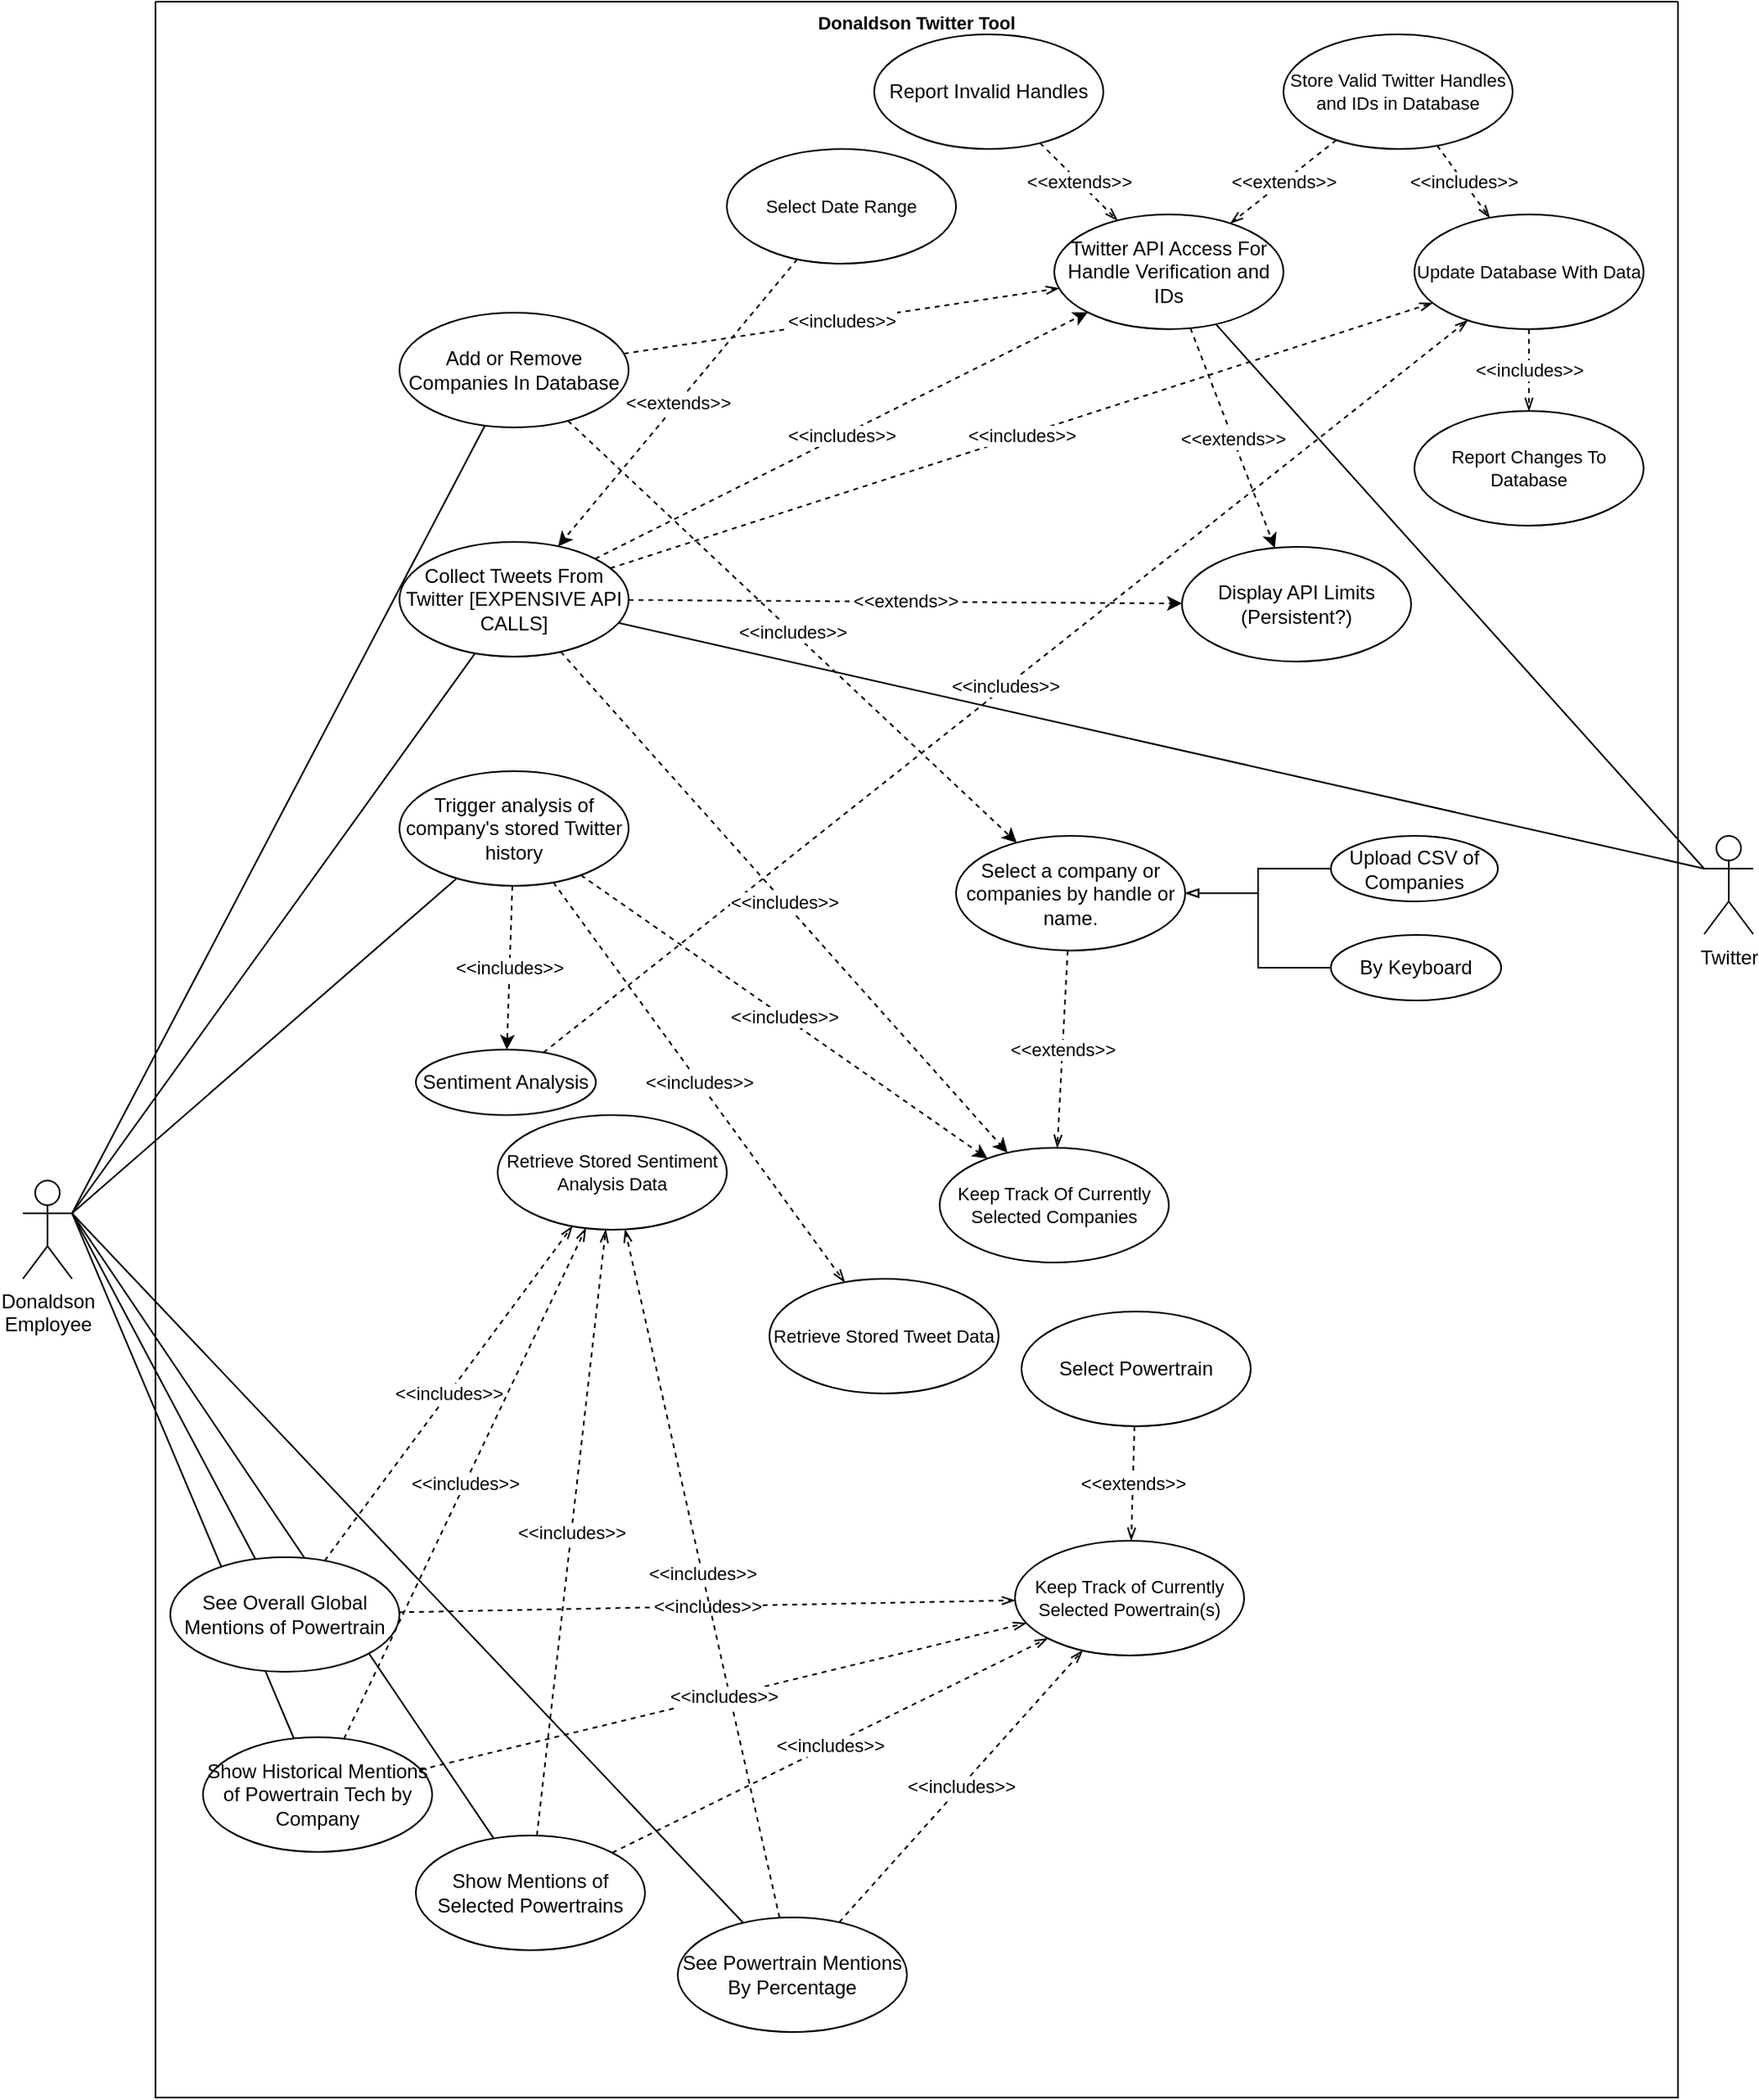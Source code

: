 <mxfile version="20.4.0" type="github">
  <diagram id="C5RBs43oDa-KdzZeNtuy" name="Page-1">
    <mxGraphModel dx="3671" dy="2711" grid="1" gridSize="10" guides="1" tooltips="1" connect="1" arrows="1" fold="1" page="1" pageScale="1" pageWidth="827" pageHeight="1169" math="0" shadow="0">
      <root>
        <mxCell id="WIyWlLk6GJQsqaUBKTNV-0" />
        <mxCell id="WIyWlLk6GJQsqaUBKTNV-1" parent="WIyWlLk6GJQsqaUBKTNV-0" />
        <mxCell id="EWG7cu__D6KZ0yjpO-NT-16" value="Donaldson Twitter Tool" style="swimlane;startSize=0;fontSize=11;container=0;verticalAlign=top;" parent="WIyWlLk6GJQsqaUBKTNV-1" vertex="1">
          <mxGeometry x="-119" y="-90" width="930" height="1280" as="geometry" />
        </mxCell>
        <mxCell id="4H2aXtTbELUpke0D4KSC-15" value="&amp;lt;&amp;lt;includes&amp;gt;&amp;gt;" style="edgeStyle=none;rounded=0;orthogonalLoop=1;jettySize=auto;html=1;endArrow=classic;endFill=1;dashed=1;" parent="WIyWlLk6GJQsqaUBKTNV-1" source="yqF-D2ozc9erd8Vr5AWP-8" target="yqF-D2ozc9erd8Vr5AWP-15" edge="1">
          <mxGeometry relative="1" as="geometry" />
        </mxCell>
        <mxCell id="EWG7cu__D6KZ0yjpO-NT-9" value="&amp;lt;&amp;lt;includes&amp;gt;&amp;gt;" style="edgeStyle=none;rounded=0;orthogonalLoop=1;jettySize=auto;html=1;fontSize=11;endArrow=openThin;endFill=0;dashed=1;" parent="WIyWlLk6GJQsqaUBKTNV-1" source="yqF-D2ozc9erd8Vr5AWP-8" target="4H2aXtTbELUpke0D4KSC-18" edge="1">
          <mxGeometry relative="1" as="geometry" />
        </mxCell>
        <mxCell id="yqF-D2ozc9erd8Vr5AWP-8" value="Add or Remove Companies In Database" style="ellipse;whiteSpace=wrap;html=1;container=0;" parent="WIyWlLk6GJQsqaUBKTNV-1" vertex="1">
          <mxGeometry x="30" y="100" width="140" height="70" as="geometry" />
        </mxCell>
        <mxCell id="4H2aXtTbELUpke0D4KSC-1" value="&amp;lt;&amp;lt;includes&amp;gt;&amp;gt;" style="edgeStyle=none;rounded=0;orthogonalLoop=1;jettySize=auto;html=1;endArrow=classic;endFill=1;dashed=1;" parent="WIyWlLk6GJQsqaUBKTNV-1" source="yqF-D2ozc9erd8Vr5AWP-9" target="EWG7cu__D6KZ0yjpO-NT-6" edge="1">
          <mxGeometry relative="1" as="geometry" />
        </mxCell>
        <mxCell id="B-5NMpNP-1XRMS3BvUQb-1" value="&amp;lt;&amp;lt;includes&amp;gt;&amp;gt;" style="rounded=0;orthogonalLoop=1;jettySize=auto;html=1;endArrow=classic;endFill=1;dashed=1;" parent="WIyWlLk6GJQsqaUBKTNV-1" source="yqF-D2ozc9erd8Vr5AWP-9" target="B-5NMpNP-1XRMS3BvUQb-0" edge="1">
          <mxGeometry relative="1" as="geometry" />
        </mxCell>
        <mxCell id="EWG7cu__D6KZ0yjpO-NT-43" value="&amp;lt;&amp;lt;includes&amp;gt;&amp;gt;" style="edgeStyle=none;rounded=0;orthogonalLoop=1;jettySize=auto;html=1;dashed=1;fontSize=11;endArrow=openThin;endFill=0;" parent="WIyWlLk6GJQsqaUBKTNV-1" source="yqF-D2ozc9erd8Vr5AWP-9" target="EWG7cu__D6KZ0yjpO-NT-42" edge="1">
          <mxGeometry relative="1" as="geometry" />
        </mxCell>
        <mxCell id="yqF-D2ozc9erd8Vr5AWP-9" value="Trigger analysis of company&#39;s stored Twitter history" style="ellipse;whiteSpace=wrap;html=1;container=0;" parent="WIyWlLk6GJQsqaUBKTNV-1" vertex="1">
          <mxGeometry x="30" y="380" width="140" height="70" as="geometry" />
        </mxCell>
        <mxCell id="yqF-D2ozc9erd8Vr5AWP-22" style="edgeStyle=none;rounded=0;orthogonalLoop=1;jettySize=auto;html=1;exitX=1;exitY=0.333;exitDx=0;exitDy=0;exitPerimeter=0;endArrow=none;endFill=0;" parent="WIyWlLk6GJQsqaUBKTNV-1" source="yqF-D2ozc9erd8Vr5AWP-14" target="yqF-D2ozc9erd8Vr5AWP-21" edge="1">
          <mxGeometry relative="1" as="geometry" />
        </mxCell>
        <mxCell id="yqF-D2ozc9erd8Vr5AWP-26" style="edgeStyle=none;rounded=0;orthogonalLoop=1;jettySize=auto;html=1;endArrow=none;endFill=0;exitX=1;exitY=0.333;exitDx=0;exitDy=0;exitPerimeter=0;" parent="WIyWlLk6GJQsqaUBKTNV-1" source="yqF-D2ozc9erd8Vr5AWP-14" target="yqF-D2ozc9erd8Vr5AWP-25" edge="1">
          <mxGeometry relative="1" as="geometry">
            <mxPoint x="120" y="570" as="sourcePoint" />
          </mxGeometry>
        </mxCell>
        <mxCell id="bpEnTO85A3lRVuqG_H-u-2" style="edgeStyle=none;rounded=0;orthogonalLoop=1;jettySize=auto;html=1;endArrow=none;endFill=0;exitX=1;exitY=0.333;exitDx=0;exitDy=0;exitPerimeter=0;" parent="WIyWlLk6GJQsqaUBKTNV-1" source="yqF-D2ozc9erd8Vr5AWP-14" target="yqF-D2ozc9erd8Vr5AWP-8" edge="1">
          <mxGeometry relative="1" as="geometry">
            <mxPoint x="120" y="570" as="sourcePoint" />
          </mxGeometry>
        </mxCell>
        <mxCell id="4H2aXtTbELUpke0D4KSC-0" style="rounded=0;orthogonalLoop=1;jettySize=auto;html=1;exitX=1;exitY=0.333;exitDx=0;exitDy=0;exitPerimeter=0;endArrow=none;endFill=0;" parent="WIyWlLk6GJQsqaUBKTNV-1" source="yqF-D2ozc9erd8Vr5AWP-14" target="yqF-D2ozc9erd8Vr5AWP-9" edge="1">
          <mxGeometry relative="1" as="geometry" />
        </mxCell>
        <mxCell id="4H2aXtTbELUpke0D4KSC-12" style="edgeStyle=none;rounded=0;orthogonalLoop=1;jettySize=auto;html=1;exitX=1;exitY=0.333;exitDx=0;exitDy=0;exitPerimeter=0;endArrow=none;endFill=0;" parent="WIyWlLk6GJQsqaUBKTNV-1" source="yqF-D2ozc9erd8Vr5AWP-14" target="4H2aXtTbELUpke0D4KSC-10" edge="1">
          <mxGeometry relative="1" as="geometry" />
        </mxCell>
        <mxCell id="yqF-D2ozc9erd8Vr5AWP-14" value="Donaldson &lt;br&gt;Employee" style="shape=umlActor;verticalLabelPosition=bottom;verticalAlign=top;html=1;container=0;" parent="WIyWlLk6GJQsqaUBKTNV-1" vertex="1">
          <mxGeometry x="-200" y="630" width="30" height="60" as="geometry" />
        </mxCell>
        <mxCell id="yqF-D2ozc9erd8Vr5AWP-18" style="edgeStyle=none;rounded=0;orthogonalLoop=1;jettySize=auto;html=1;endArrow=none;endFill=0;exitX=1;exitY=0.333;exitDx=0;exitDy=0;exitPerimeter=0;" parent="WIyWlLk6GJQsqaUBKTNV-1" source="yqF-D2ozc9erd8Vr5AWP-14" target="JQD5HLKf_-NcDHHPMRZI-0" edge="1">
          <mxGeometry relative="1" as="geometry">
            <mxPoint x="431.96" y="457.02" as="targetPoint" />
            <mxPoint x="130" y="570" as="sourcePoint" />
          </mxGeometry>
        </mxCell>
        <mxCell id="yqF-D2ozc9erd8Vr5AWP-24" style="edgeStyle=none;rounded=0;orthogonalLoop=1;jettySize=auto;html=1;exitX=1;exitY=0.333;exitDx=0;exitDy=0;endArrow=none;endFill=0;exitPerimeter=0;" parent="WIyWlLk6GJQsqaUBKTNV-1" source="yqF-D2ozc9erd8Vr5AWP-14" target="yqF-D2ozc9erd8Vr5AWP-23" edge="1">
          <mxGeometry relative="1" as="geometry" />
        </mxCell>
        <mxCell id="EWG7cu__D6KZ0yjpO-NT-26" value="&amp;lt;&amp;lt;includes&amp;gt;&amp;gt;" style="edgeStyle=none;rounded=0;orthogonalLoop=1;jettySize=auto;html=1;dashed=1;fontSize=11;endArrow=openThin;endFill=0;" parent="WIyWlLk6GJQsqaUBKTNV-1" source="yqF-D2ozc9erd8Vr5AWP-21" target="EWG7cu__D6KZ0yjpO-NT-22" edge="1">
          <mxGeometry relative="1" as="geometry" />
        </mxCell>
        <mxCell id="EWG7cu__D6KZ0yjpO-NT-35" value="&amp;lt;&amp;lt;includes&amp;gt;&amp;gt;" style="edgeStyle=none;rounded=0;orthogonalLoop=1;jettySize=auto;html=1;dashed=1;fontSize=11;endArrow=openThin;endFill=0;" parent="WIyWlLk6GJQsqaUBKTNV-1" source="yqF-D2ozc9erd8Vr5AWP-21" target="EWG7cu__D6KZ0yjpO-NT-33" edge="1">
          <mxGeometry relative="1" as="geometry" />
        </mxCell>
        <mxCell id="yqF-D2ozc9erd8Vr5AWP-21" value="Show Mentions of Selected Powertrains" style="ellipse;whiteSpace=wrap;html=1;container=0;" parent="WIyWlLk6GJQsqaUBKTNV-1" vertex="1">
          <mxGeometry x="40" y="1030" width="140" height="70" as="geometry" />
        </mxCell>
        <mxCell id="EWG7cu__D6KZ0yjpO-NT-25" value="&amp;lt;&amp;lt;includes&amp;gt;&amp;gt;" style="edgeStyle=none;rounded=0;orthogonalLoop=1;jettySize=auto;html=1;dashed=1;fontSize=11;endArrow=openThin;endFill=0;" parent="WIyWlLk6GJQsqaUBKTNV-1" source="yqF-D2ozc9erd8Vr5AWP-23" target="EWG7cu__D6KZ0yjpO-NT-22" edge="1">
          <mxGeometry relative="1" as="geometry" />
        </mxCell>
        <mxCell id="EWG7cu__D6KZ0yjpO-NT-37" value="&amp;lt;&amp;lt;includes&amp;gt;&amp;gt;" style="edgeStyle=none;rounded=0;orthogonalLoop=1;jettySize=auto;html=1;dashed=1;fontSize=11;endArrow=openThin;endFill=0;" parent="WIyWlLk6GJQsqaUBKTNV-1" source="yqF-D2ozc9erd8Vr5AWP-23" target="EWG7cu__D6KZ0yjpO-NT-33" edge="1">
          <mxGeometry relative="1" as="geometry" />
        </mxCell>
        <mxCell id="yqF-D2ozc9erd8Vr5AWP-23" value="See Overall Global Mentions of Powertrain" style="ellipse;whiteSpace=wrap;html=1;container=0;" parent="WIyWlLk6GJQsqaUBKTNV-1" vertex="1">
          <mxGeometry x="-110" y="860" width="140" height="70" as="geometry" />
        </mxCell>
        <mxCell id="EWG7cu__D6KZ0yjpO-NT-27" value="&amp;lt;&amp;lt;includes&amp;gt;&amp;gt;" style="edgeStyle=none;rounded=0;orthogonalLoop=1;jettySize=auto;html=1;dashed=1;fontSize=11;endArrow=openThin;endFill=0;" parent="WIyWlLk6GJQsqaUBKTNV-1" source="yqF-D2ozc9erd8Vr5AWP-25" target="EWG7cu__D6KZ0yjpO-NT-22" edge="1">
          <mxGeometry relative="1" as="geometry" />
        </mxCell>
        <mxCell id="EWG7cu__D6KZ0yjpO-NT-34" value="&amp;lt;&amp;lt;includes&amp;gt;&amp;gt;" style="edgeStyle=none;rounded=0;orthogonalLoop=1;jettySize=auto;html=1;dashed=1;fontSize=11;endArrow=openThin;endFill=0;" parent="WIyWlLk6GJQsqaUBKTNV-1" source="yqF-D2ozc9erd8Vr5AWP-25" target="EWG7cu__D6KZ0yjpO-NT-33" edge="1">
          <mxGeometry relative="1" as="geometry" />
        </mxCell>
        <mxCell id="yqF-D2ozc9erd8Vr5AWP-25" value="See Powertrain Mentions By Percentage" style="ellipse;whiteSpace=wrap;html=1;container=0;" parent="WIyWlLk6GJQsqaUBKTNV-1" vertex="1">
          <mxGeometry x="200" y="1080" width="140" height="70" as="geometry" />
        </mxCell>
        <mxCell id="4H2aXtTbELUpke0D4KSC-11" style="edgeStyle=none;rounded=0;orthogonalLoop=1;jettySize=auto;html=1;exitX=0;exitY=0.333;exitDx=0;exitDy=0;exitPerimeter=0;endArrow=none;endFill=0;" parent="WIyWlLk6GJQsqaUBKTNV-1" source="4H2aXtTbELUpke0D4KSC-7" target="4H2aXtTbELUpke0D4KSC-10" edge="1">
          <mxGeometry relative="1" as="geometry" />
        </mxCell>
        <mxCell id="4H2aXtTbELUpke0D4KSC-21" style="edgeStyle=none;rounded=0;orthogonalLoop=1;jettySize=auto;html=1;exitX=0;exitY=0.333;exitDx=0;exitDy=0;exitPerimeter=0;endArrow=none;endFill=0;" parent="WIyWlLk6GJQsqaUBKTNV-1" source="4H2aXtTbELUpke0D4KSC-7" target="4H2aXtTbELUpke0D4KSC-18" edge="1">
          <mxGeometry relative="1" as="geometry" />
        </mxCell>
        <mxCell id="EWG7cu__D6KZ0yjpO-NT-32" value="&amp;lt;&amp;lt;includes&amp;gt;&amp;gt;" style="edgeStyle=none;rounded=0;orthogonalLoop=1;jettySize=auto;html=1;dashed=1;fontSize=11;endArrow=openThin;endFill=0;" parent="WIyWlLk6GJQsqaUBKTNV-1" source="4H2aXtTbELUpke0D4KSC-10" target="EWG7cu__D6KZ0yjpO-NT-12" edge="1">
          <mxGeometry relative="1" as="geometry" />
        </mxCell>
        <mxCell id="inVReueG3LNWZk-yZNzs-4" value="&amp;lt;&amp;lt;extends&amp;gt;&amp;gt;" style="rounded=0;orthogonalLoop=1;jettySize=auto;html=1;endArrow=classic;endFill=1;dashed=1;" parent="WIyWlLk6GJQsqaUBKTNV-1" source="4H2aXtTbELUpke0D4KSC-18" target="inVReueG3LNWZk-yZNzs-2" edge="1">
          <mxGeometry relative="1" as="geometry" />
        </mxCell>
        <mxCell id="4H2aXtTbELUpke0D4KSC-18" value="Twitter API Access For Handle Verification and IDs" style="ellipse;whiteSpace=wrap;html=1;container=0;" parent="WIyWlLk6GJQsqaUBKTNV-1" vertex="1">
          <mxGeometry x="430" y="40" width="140" height="70" as="geometry" />
        </mxCell>
        <mxCell id="EWG7cu__D6KZ0yjpO-NT-29" value="&amp;lt;&amp;lt;extends&amp;gt;&amp;gt;" style="edgeStyle=none;rounded=0;orthogonalLoop=1;jettySize=auto;html=1;dashed=1;fontSize=11;endArrow=openThin;endFill=0;" parent="WIyWlLk6GJQsqaUBKTNV-1" source="4H2aXtTbELUpke0D4KSC-22" target="4H2aXtTbELUpke0D4KSC-18" edge="1">
          <mxGeometry relative="1" as="geometry" />
        </mxCell>
        <mxCell id="4H2aXtTbELUpke0D4KSC-22" value="Report Invalid Handles" style="ellipse;whiteSpace=wrap;html=1;container=0;" parent="WIyWlLk6GJQsqaUBKTNV-1" vertex="1">
          <mxGeometry x="320" y="-70" width="140" height="70" as="geometry" />
        </mxCell>
        <mxCell id="EWG7cu__D6KZ0yjpO-NT-38" value="&amp;lt;&amp;lt;includes&amp;gt;&amp;gt;" style="edgeStyle=none;rounded=0;orthogonalLoop=1;jettySize=auto;html=1;dashed=1;fontSize=11;endArrow=openThin;endFill=0;" parent="WIyWlLk6GJQsqaUBKTNV-1" source="B-5NMpNP-1XRMS3BvUQb-0" target="EWG7cu__D6KZ0yjpO-NT-12" edge="1">
          <mxGeometry relative="1" as="geometry" />
        </mxCell>
        <mxCell id="B-5NMpNP-1XRMS3BvUQb-0" value="Sentiment Analysis" style="ellipse;whiteSpace=wrap;html=1;container=0;" parent="WIyWlLk6GJQsqaUBKTNV-1" vertex="1">
          <mxGeometry x="40" y="550" width="110" height="40" as="geometry" />
        </mxCell>
        <mxCell id="EWG7cu__D6KZ0yjpO-NT-30" value="&amp;lt;&amp;lt;extends&amp;gt;&amp;gt;" style="edgeStyle=none;rounded=0;orthogonalLoop=1;jettySize=auto;html=1;dashed=1;fontSize=11;endArrow=openThin;endFill=0;" parent="WIyWlLk6GJQsqaUBKTNV-1" source="EWG7cu__D6KZ0yjpO-NT-10" target="4H2aXtTbELUpke0D4KSC-18" edge="1">
          <mxGeometry relative="1" as="geometry" />
        </mxCell>
        <mxCell id="EWG7cu__D6KZ0yjpO-NT-31" value="&amp;lt;&amp;lt;includes&amp;gt;&amp;gt;" style="edgeStyle=none;rounded=0;orthogonalLoop=1;jettySize=auto;html=1;dashed=1;fontSize=11;endArrow=openThin;endFill=0;" parent="WIyWlLk6GJQsqaUBKTNV-1" source="EWG7cu__D6KZ0yjpO-NT-10" target="EWG7cu__D6KZ0yjpO-NT-12" edge="1">
          <mxGeometry relative="1" as="geometry" />
        </mxCell>
        <mxCell id="EWG7cu__D6KZ0yjpO-NT-10" value="Store Valid Twitter Handles and IDs in Database" style="ellipse;whiteSpace=wrap;html=1;fontSize=11;container=0;" parent="WIyWlLk6GJQsqaUBKTNV-1" vertex="1">
          <mxGeometry x="570" y="-70" width="140" height="70" as="geometry" />
        </mxCell>
        <mxCell id="EWG7cu__D6KZ0yjpO-NT-45" value="&amp;lt;&amp;lt;includes&amp;gt;&amp;gt;" style="edgeStyle=none;rounded=0;orthogonalLoop=1;jettySize=auto;html=1;dashed=1;fontSize=11;endArrow=openThin;endFill=0;" parent="WIyWlLk6GJQsqaUBKTNV-1" source="EWG7cu__D6KZ0yjpO-NT-12" target="EWG7cu__D6KZ0yjpO-NT-44" edge="1">
          <mxGeometry relative="1" as="geometry" />
        </mxCell>
        <mxCell id="EWG7cu__D6KZ0yjpO-NT-12" value="Update Database With Data" style="ellipse;whiteSpace=wrap;html=1;fontSize=11;container=0;" parent="WIyWlLk6GJQsqaUBKTNV-1" vertex="1">
          <mxGeometry x="650" y="40" width="140" height="70" as="geometry" />
        </mxCell>
        <mxCell id="EWG7cu__D6KZ0yjpO-NT-23" value="&amp;lt;&amp;lt;extends&amp;gt;&amp;gt;" style="edgeStyle=none;rounded=0;orthogonalLoop=1;jettySize=auto;html=1;dashed=1;fontSize=11;endArrow=openThin;endFill=0;" parent="WIyWlLk6GJQsqaUBKTNV-1" source="4H2aXtTbELUpke0D4KSC-4" target="EWG7cu__D6KZ0yjpO-NT-22" edge="1">
          <mxGeometry relative="1" as="geometry" />
        </mxCell>
        <mxCell id="4H2aXtTbELUpke0D4KSC-4" value="Select Powertrain" style="ellipse;whiteSpace=wrap;html=1;container=0;" parent="WIyWlLk6GJQsqaUBKTNV-1" vertex="1">
          <mxGeometry x="410" y="710" width="140" height="70" as="geometry" />
        </mxCell>
        <mxCell id="EWG7cu__D6KZ0yjpO-NT-21" value="&amp;lt;&amp;lt;extends&amp;gt;&amp;gt;" style="edgeStyle=none;rounded=0;orthogonalLoop=1;jettySize=auto;html=1;dashed=1;fontSize=11;endArrow=openThin;endFill=0;" parent="WIyWlLk6GJQsqaUBKTNV-1" source="yqF-D2ozc9erd8Vr5AWP-15" target="EWG7cu__D6KZ0yjpO-NT-6" edge="1">
          <mxGeometry relative="1" as="geometry" />
        </mxCell>
        <mxCell id="yqF-D2ozc9erd8Vr5AWP-15" value="Select a company or companies by handle or name." style="ellipse;whiteSpace=wrap;html=1;container=0;" parent="WIyWlLk6GJQsqaUBKTNV-1" vertex="1">
          <mxGeometry x="370" y="419.5" width="140" height="70" as="geometry" />
        </mxCell>
        <mxCell id="EWG7cu__D6KZ0yjpO-NT-18" style="edgeStyle=orthogonalEdgeStyle;rounded=0;orthogonalLoop=1;jettySize=auto;html=1;fontSize=11;endArrow=blockThin;endFill=0;" parent="WIyWlLk6GJQsqaUBKTNV-1" source="4H2aXtTbELUpke0D4KSC-14" target="yqF-D2ozc9erd8Vr5AWP-15" edge="1">
          <mxGeometry relative="1" as="geometry" />
        </mxCell>
        <mxCell id="EWG7cu__D6KZ0yjpO-NT-19" style="edgeStyle=orthogonalEdgeStyle;rounded=0;orthogonalLoop=1;jettySize=auto;html=1;fontSize=11;endArrow=blockThin;endFill=0;" parent="WIyWlLk6GJQsqaUBKTNV-1" source="4H2aXtTbELUpke0D4KSC-16" target="yqF-D2ozc9erd8Vr5AWP-15" edge="1">
          <mxGeometry relative="1" as="geometry" />
        </mxCell>
        <mxCell id="B9tFe5atxvIaC7tC51BN-0" value="&amp;lt;&amp;lt;extends&amp;gt;&amp;gt;" style="rounded=0;orthogonalLoop=1;jettySize=auto;html=1;dashed=1;" edge="1" parent="WIyWlLk6GJQsqaUBKTNV-1" source="EWG7cu__D6KZ0yjpO-NT-4" target="4H2aXtTbELUpke0D4KSC-10">
          <mxGeometry relative="1" as="geometry" />
        </mxCell>
        <mxCell id="EWG7cu__D6KZ0yjpO-NT-4" value="Select Date Range" style="ellipse;whiteSpace=wrap;html=1;fontSize=11;container=0;" parent="WIyWlLk6GJQsqaUBKTNV-1" vertex="1">
          <mxGeometry x="230" width="140" height="70" as="geometry" />
        </mxCell>
        <mxCell id="EWG7cu__D6KZ0yjpO-NT-24" value="&amp;lt;&amp;lt;includes&amp;gt;&amp;gt;" style="edgeStyle=none;rounded=0;orthogonalLoop=1;jettySize=auto;html=1;dashed=1;fontSize=11;endArrow=openThin;endFill=0;" parent="WIyWlLk6GJQsqaUBKTNV-1" source="JQD5HLKf_-NcDHHPMRZI-0" target="EWG7cu__D6KZ0yjpO-NT-22" edge="1">
          <mxGeometry relative="1" as="geometry" />
        </mxCell>
        <mxCell id="EWG7cu__D6KZ0yjpO-NT-36" value="&lt;div&gt;&amp;lt;&amp;lt;includes&amp;gt;&amp;gt;&lt;/div&gt;" style="edgeStyle=none;rounded=0;orthogonalLoop=1;jettySize=auto;html=1;dashed=1;fontSize=11;endArrow=openThin;endFill=0;" parent="WIyWlLk6GJQsqaUBKTNV-1" source="JQD5HLKf_-NcDHHPMRZI-0" target="EWG7cu__D6KZ0yjpO-NT-33" edge="1">
          <mxGeometry relative="1" as="geometry" />
        </mxCell>
        <mxCell id="JQD5HLKf_-NcDHHPMRZI-0" value="Show Historical Mentions of Powertrain Tech by Company" style="ellipse;whiteSpace=wrap;html=1;container=0;" parent="WIyWlLk6GJQsqaUBKTNV-1" vertex="1">
          <mxGeometry x="-90" y="970" width="140" height="70" as="geometry" />
        </mxCell>
        <mxCell id="EWG7cu__D6KZ0yjpO-NT-22" value="Keep Track of Currently Selected Powertrain(s)" style="ellipse;whiteSpace=wrap;html=1;fontSize=11;container=0;" parent="WIyWlLk6GJQsqaUBKTNV-1" vertex="1">
          <mxGeometry x="406" y="850" width="140" height="70" as="geometry" />
        </mxCell>
        <mxCell id="EWG7cu__D6KZ0yjpO-NT-33" value="Retrieve Stored Sentiment Analysis Data" style="ellipse;whiteSpace=wrap;html=1;fontSize=11;container=0;" parent="WIyWlLk6GJQsqaUBKTNV-1" vertex="1">
          <mxGeometry x="90" y="590" width="140" height="70" as="geometry" />
        </mxCell>
        <mxCell id="EWG7cu__D6KZ0yjpO-NT-42" value="Retrieve Stored Tweet Data" style="ellipse;whiteSpace=wrap;html=1;fontSize=11;container=0;" parent="WIyWlLk6GJQsqaUBKTNV-1" vertex="1">
          <mxGeometry x="256" y="690" width="140" height="70" as="geometry" />
        </mxCell>
        <mxCell id="B9tFe5atxvIaC7tC51BN-1" value="&amp;lt;&amp;lt;includes&amp;gt;&amp;gt;" style="edgeStyle=none;rounded=0;orthogonalLoop=1;jettySize=auto;html=1;dashed=1;" edge="1" parent="WIyWlLk6GJQsqaUBKTNV-1" source="4H2aXtTbELUpke0D4KSC-10" target="4H2aXtTbELUpke0D4KSC-18">
          <mxGeometry relative="1" as="geometry" />
        </mxCell>
        <mxCell id="4H2aXtTbELUpke0D4KSC-10" value="&lt;div&gt;Collect Tweets From Twitter [EXPENSIVE API CALLS]&lt;/div&gt;" style="ellipse;whiteSpace=wrap;html=1;container=0;" parent="WIyWlLk6GJQsqaUBKTNV-1" vertex="1">
          <mxGeometry x="30" y="240" width="140" height="70" as="geometry" />
        </mxCell>
        <mxCell id="4H2aXtTbELUpke0D4KSC-16" value="By Keyboard" style="ellipse;whiteSpace=wrap;html=1;container=0;" parent="WIyWlLk6GJQsqaUBKTNV-1" vertex="1">
          <mxGeometry x="599" y="480" width="104" height="40" as="geometry" />
        </mxCell>
        <mxCell id="4H2aXtTbELUpke0D4KSC-14" value="Upload CSV of Companies" style="ellipse;whiteSpace=wrap;html=1;container=0;" parent="WIyWlLk6GJQsqaUBKTNV-1" vertex="1">
          <mxGeometry x="599" y="419.5" width="102" height="40" as="geometry" />
        </mxCell>
        <mxCell id="EWG7cu__D6KZ0yjpO-NT-6" value="Keep Track Of Currently Selected Companies" style="ellipse;whiteSpace=wrap;html=1;fontSize=11;container=0;" parent="WIyWlLk6GJQsqaUBKTNV-1" vertex="1">
          <mxGeometry x="360" y="610" width="140" height="70" as="geometry" />
        </mxCell>
        <mxCell id="EWG7cu__D6KZ0yjpO-NT-3" value="&amp;lt;&amp;lt;includes&amp;gt;&amp;gt;" style="edgeStyle=none;rounded=0;orthogonalLoop=1;jettySize=auto;html=1;fontSize=11;dashed=1;" parent="WIyWlLk6GJQsqaUBKTNV-1" source="4H2aXtTbELUpke0D4KSC-10" target="EWG7cu__D6KZ0yjpO-NT-6" edge="1">
          <mxGeometry relative="1" as="geometry" />
        </mxCell>
        <mxCell id="dUf09y3K6EBeG5PfccIv-0" value="&amp;lt;&amp;lt;extends&amp;gt;&amp;gt;" style="rounded=0;orthogonalLoop=1;jettySize=auto;html=1;dashed=1;" parent="WIyWlLk6GJQsqaUBKTNV-1" source="4H2aXtTbELUpke0D4KSC-10" target="inVReueG3LNWZk-yZNzs-2" edge="1">
          <mxGeometry relative="1" as="geometry" />
        </mxCell>
        <mxCell id="4H2aXtTbELUpke0D4KSC-7" value="Twitter" style="shape=umlActor;verticalLabelPosition=bottom;verticalAlign=top;html=1;container=0;" parent="WIyWlLk6GJQsqaUBKTNV-1" vertex="1">
          <mxGeometry x="827" y="419.5" width="30" height="60" as="geometry" />
        </mxCell>
        <mxCell id="dUf09y3K6EBeG5PfccIv-1" value="" style="shape=image;verticalLabelPosition=bottom;labelBackgroundColor=default;verticalAlign=top;aspect=fixed;imageAspect=0;image=https://cdn.cms-twdigitalassets.com/content/dam/developer-twitter/images/Twitter_logo_blue_32.png;container=0;" parent="WIyWlLk6GJQsqaUBKTNV-1" vertex="1">
          <mxGeometry x="827" y="498.5" width="32" height="32" as="geometry" />
        </mxCell>
        <mxCell id="EWG7cu__D6KZ0yjpO-NT-44" value="Report Changes To Database" style="ellipse;whiteSpace=wrap;html=1;fontSize=11;container=0;" parent="WIyWlLk6GJQsqaUBKTNV-1" vertex="1">
          <mxGeometry x="650" y="160" width="140" height="70" as="geometry" />
        </mxCell>
        <mxCell id="inVReueG3LNWZk-yZNzs-2" value="Display API Limits (Persistent?)" style="ellipse;whiteSpace=wrap;html=1;container=0;" parent="WIyWlLk6GJQsqaUBKTNV-1" vertex="1">
          <mxGeometry x="508" y="243" width="140" height="70" as="geometry" />
        </mxCell>
      </root>
    </mxGraphModel>
  </diagram>
</mxfile>
